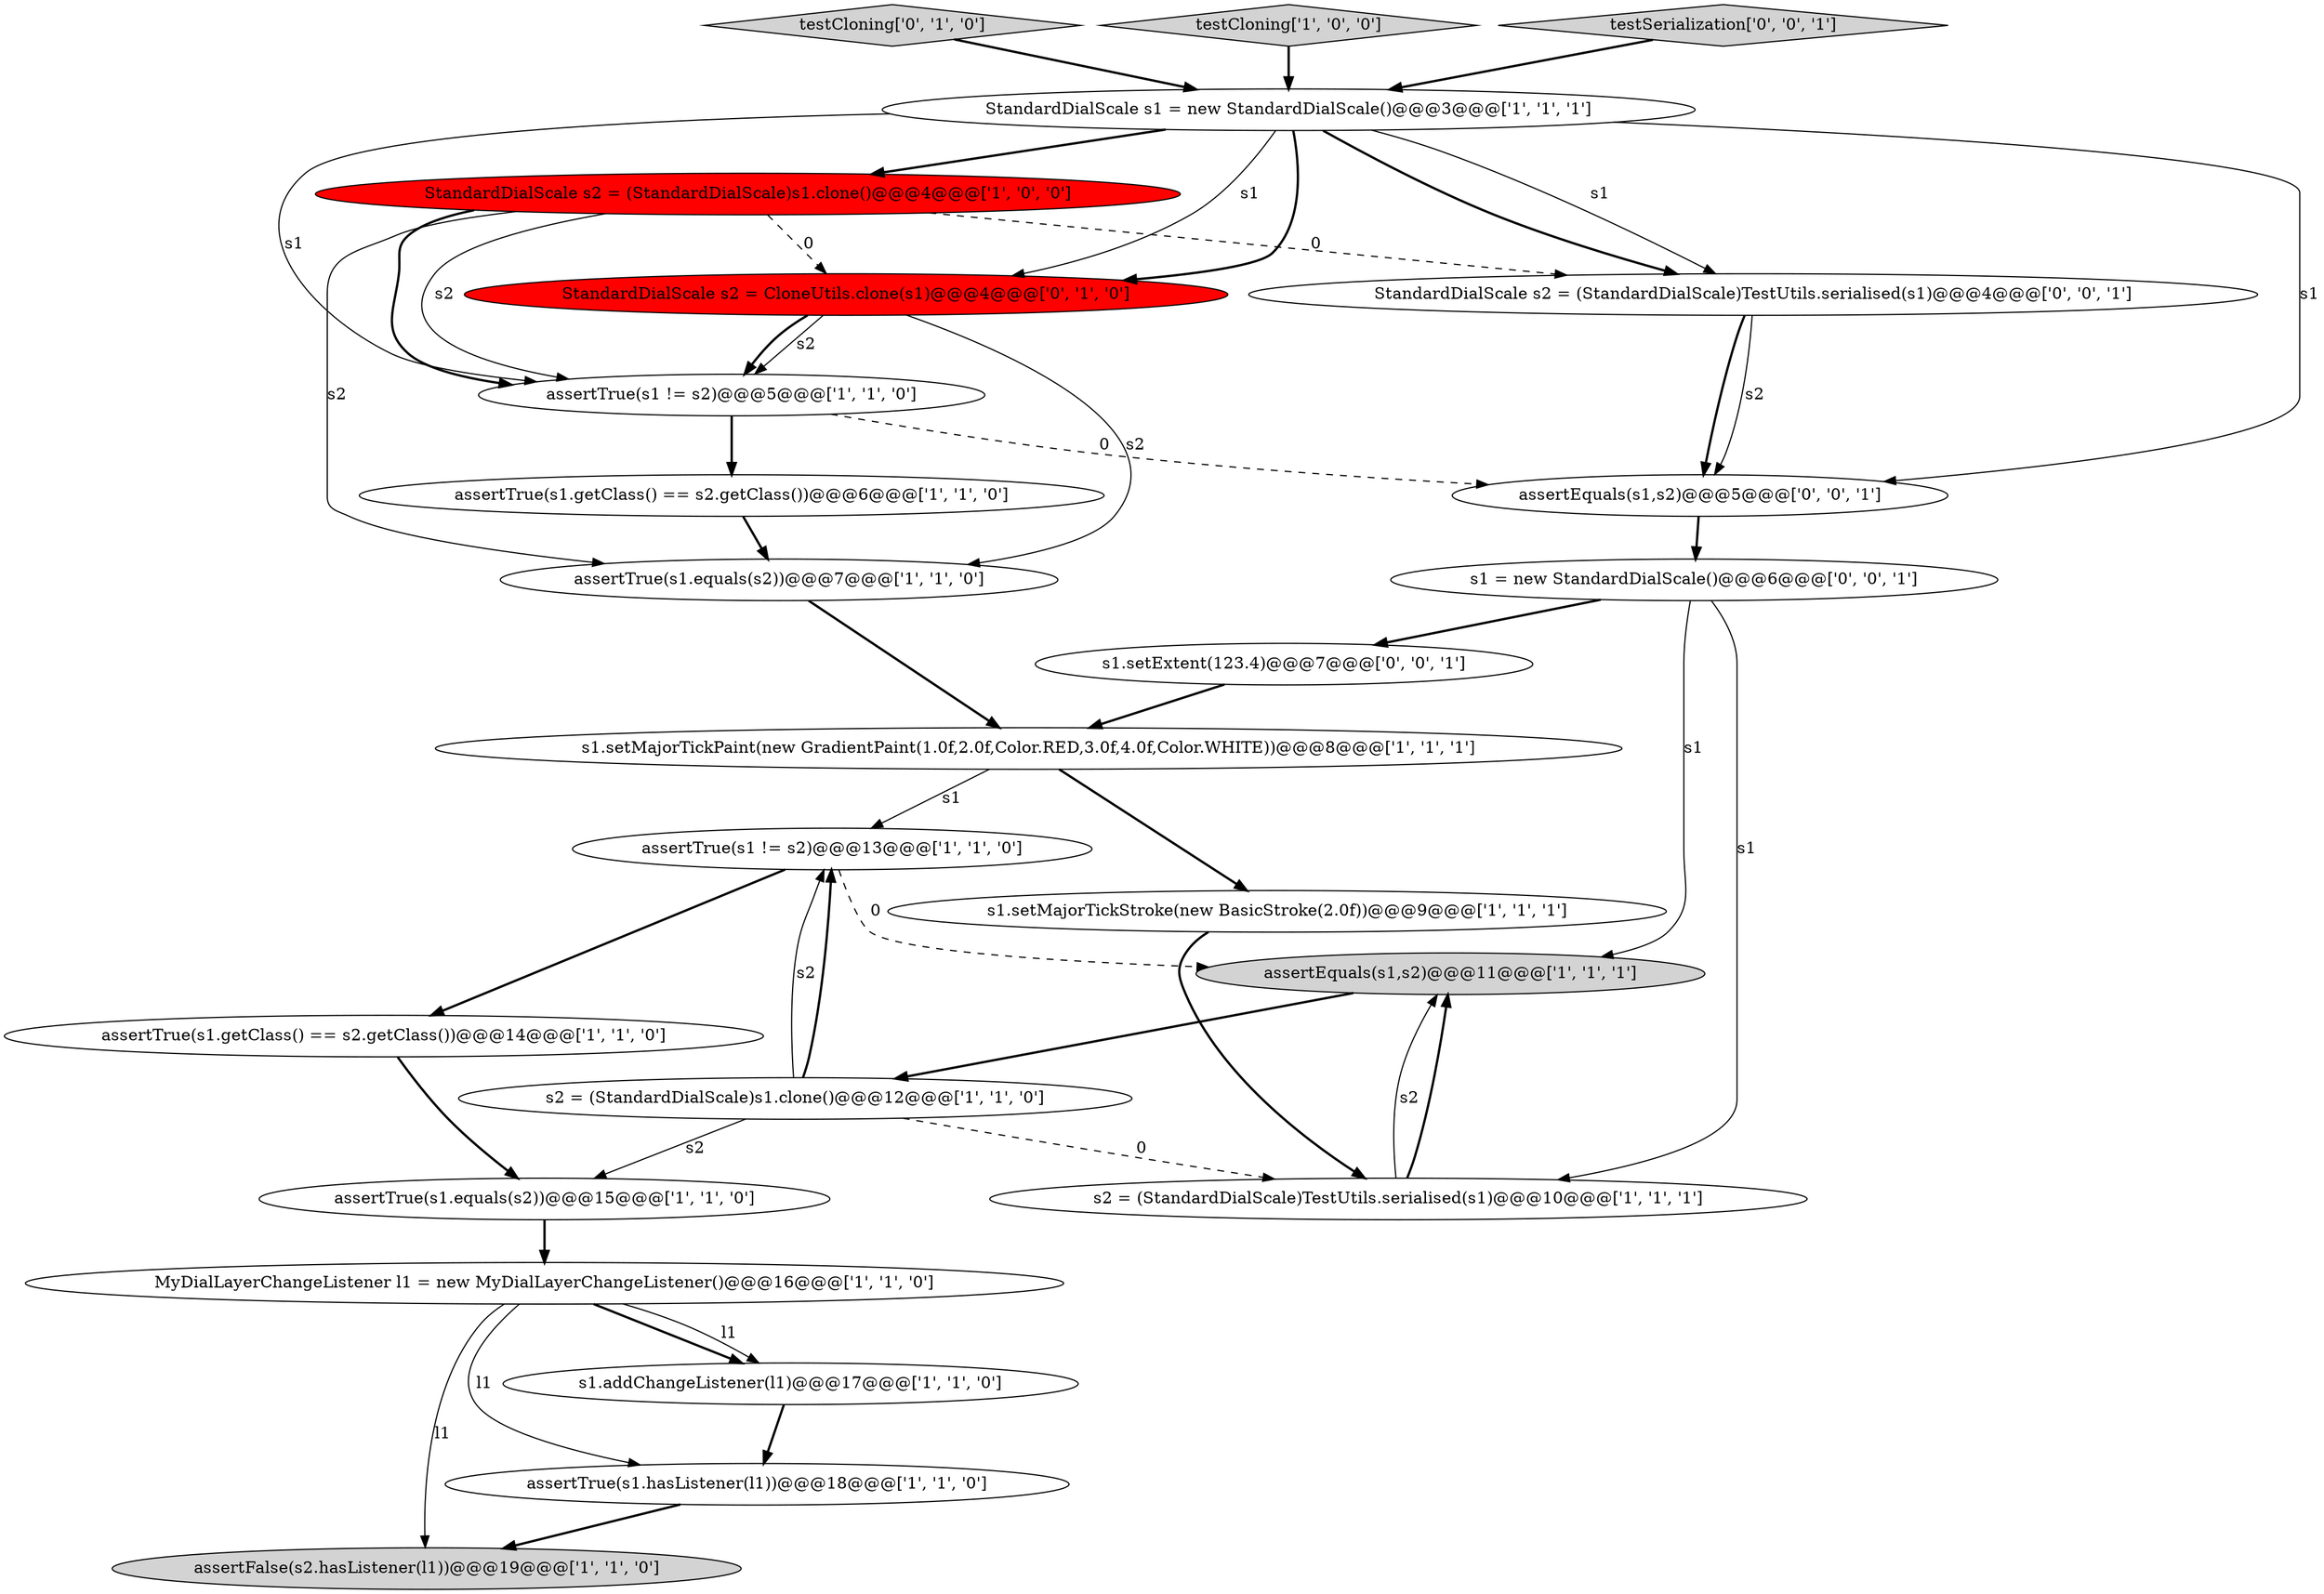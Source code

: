 digraph {
2 [style = filled, label = "assertFalse(s2.hasListener(l1))@@@19@@@['1', '1', '0']", fillcolor = lightgray, shape = ellipse image = "AAA0AAABBB1BBB"];
22 [style = filled, label = "StandardDialScale s2 = (StandardDialScale)TestUtils.serialised(s1)@@@4@@@['0', '0', '1']", fillcolor = white, shape = ellipse image = "AAA0AAABBB3BBB"];
11 [style = filled, label = "assertTrue(s1.getClass() == s2.getClass())@@@14@@@['1', '1', '0']", fillcolor = white, shape = ellipse image = "AAA0AAABBB1BBB"];
13 [style = filled, label = "s2 = (StandardDialScale)s1.clone()@@@12@@@['1', '1', '0']", fillcolor = white, shape = ellipse image = "AAA0AAABBB1BBB"];
15 [style = filled, label = "assertEquals(s1,s2)@@@11@@@['1', '1', '1']", fillcolor = lightgray, shape = ellipse image = "AAA0AAABBB1BBB"];
10 [style = filled, label = "s2 = (StandardDialScale)TestUtils.serialised(s1)@@@10@@@['1', '1', '1']", fillcolor = white, shape = ellipse image = "AAA0AAABBB1BBB"];
1 [style = filled, label = "MyDialLayerChangeListener l1 = new MyDialLayerChangeListener()@@@16@@@['1', '1', '0']", fillcolor = white, shape = ellipse image = "AAA0AAABBB1BBB"];
18 [style = filled, label = "StandardDialScale s2 = CloneUtils.clone(s1)@@@4@@@['0', '1', '0']", fillcolor = red, shape = ellipse image = "AAA1AAABBB2BBB"];
19 [style = filled, label = "testCloning['0', '1', '0']", fillcolor = lightgray, shape = diamond image = "AAA0AAABBB2BBB"];
14 [style = filled, label = "s1.setMajorTickStroke(new BasicStroke(2.0f))@@@9@@@['1', '1', '1']", fillcolor = white, shape = ellipse image = "AAA0AAABBB1BBB"];
9 [style = filled, label = "assertTrue(s1.getClass() == s2.getClass())@@@6@@@['1', '1', '0']", fillcolor = white, shape = ellipse image = "AAA0AAABBB1BBB"];
0 [style = filled, label = "assertTrue(s1 != s2)@@@5@@@['1', '1', '0']", fillcolor = white, shape = ellipse image = "AAA0AAABBB1BBB"];
3 [style = filled, label = "testCloning['1', '0', '0']", fillcolor = lightgray, shape = diamond image = "AAA0AAABBB1BBB"];
12 [style = filled, label = "assertTrue(s1.equals(s2))@@@15@@@['1', '1', '0']", fillcolor = white, shape = ellipse image = "AAA0AAABBB1BBB"];
16 [style = filled, label = "assertTrue(s1.hasListener(l1))@@@18@@@['1', '1', '0']", fillcolor = white, shape = ellipse image = "AAA0AAABBB1BBB"];
7 [style = filled, label = "s1.setMajorTickPaint(new GradientPaint(1.0f,2.0f,Color.RED,3.0f,4.0f,Color.WHITE))@@@8@@@['1', '1', '1']", fillcolor = white, shape = ellipse image = "AAA0AAABBB1BBB"];
8 [style = filled, label = "StandardDialScale s1 = new StandardDialScale()@@@3@@@['1', '1', '1']", fillcolor = white, shape = ellipse image = "AAA0AAABBB1BBB"];
20 [style = filled, label = "testSerialization['0', '0', '1']", fillcolor = lightgray, shape = diamond image = "AAA0AAABBB3BBB"];
24 [style = filled, label = "s1.setExtent(123.4)@@@7@@@['0', '0', '1']", fillcolor = white, shape = ellipse image = "AAA0AAABBB3BBB"];
5 [style = filled, label = "StandardDialScale s2 = (StandardDialScale)s1.clone()@@@4@@@['1', '0', '0']", fillcolor = red, shape = ellipse image = "AAA1AAABBB1BBB"];
4 [style = filled, label = "assertTrue(s1.equals(s2))@@@7@@@['1', '1', '0']", fillcolor = white, shape = ellipse image = "AAA0AAABBB1BBB"];
23 [style = filled, label = "s1 = new StandardDialScale()@@@6@@@['0', '0', '1']", fillcolor = white, shape = ellipse image = "AAA0AAABBB3BBB"];
21 [style = filled, label = "assertEquals(s1,s2)@@@5@@@['0', '0', '1']", fillcolor = white, shape = ellipse image = "AAA0AAABBB3BBB"];
17 [style = filled, label = "s1.addChangeListener(l1)@@@17@@@['1', '1', '0']", fillcolor = white, shape = ellipse image = "AAA0AAABBB1BBB"];
6 [style = filled, label = "assertTrue(s1 != s2)@@@13@@@['1', '1', '0']", fillcolor = white, shape = ellipse image = "AAA0AAABBB1BBB"];
0->9 [style = bold, label=""];
15->13 [style = bold, label=""];
18->4 [style = solid, label="s2"];
10->15 [style = bold, label=""];
7->6 [style = solid, label="s1"];
8->18 [style = bold, label=""];
23->10 [style = solid, label="s1"];
8->22 [style = solid, label="s1"];
9->4 [style = bold, label=""];
13->6 [style = solid, label="s2"];
22->21 [style = bold, label=""];
14->10 [style = bold, label=""];
13->10 [style = dashed, label="0"];
11->12 [style = bold, label=""];
16->2 [style = bold, label=""];
5->18 [style = dashed, label="0"];
12->1 [style = bold, label=""];
19->8 [style = bold, label=""];
4->7 [style = bold, label=""];
1->17 [style = bold, label=""];
8->22 [style = bold, label=""];
8->18 [style = solid, label="s1"];
7->14 [style = bold, label=""];
1->2 [style = solid, label="l1"];
23->24 [style = bold, label=""];
20->8 [style = bold, label=""];
8->5 [style = bold, label=""];
5->0 [style = bold, label=""];
1->17 [style = solid, label="l1"];
6->15 [style = dashed, label="0"];
0->21 [style = dashed, label="0"];
1->16 [style = solid, label="l1"];
3->8 [style = bold, label=""];
6->11 [style = bold, label=""];
5->0 [style = solid, label="s2"];
18->0 [style = solid, label="s2"];
8->21 [style = solid, label="s1"];
22->21 [style = solid, label="s2"];
5->4 [style = solid, label="s2"];
5->22 [style = dashed, label="0"];
13->6 [style = bold, label=""];
10->15 [style = solid, label="s2"];
24->7 [style = bold, label=""];
23->15 [style = solid, label="s1"];
13->12 [style = solid, label="s2"];
18->0 [style = bold, label=""];
17->16 [style = bold, label=""];
21->23 [style = bold, label=""];
8->0 [style = solid, label="s1"];
}

